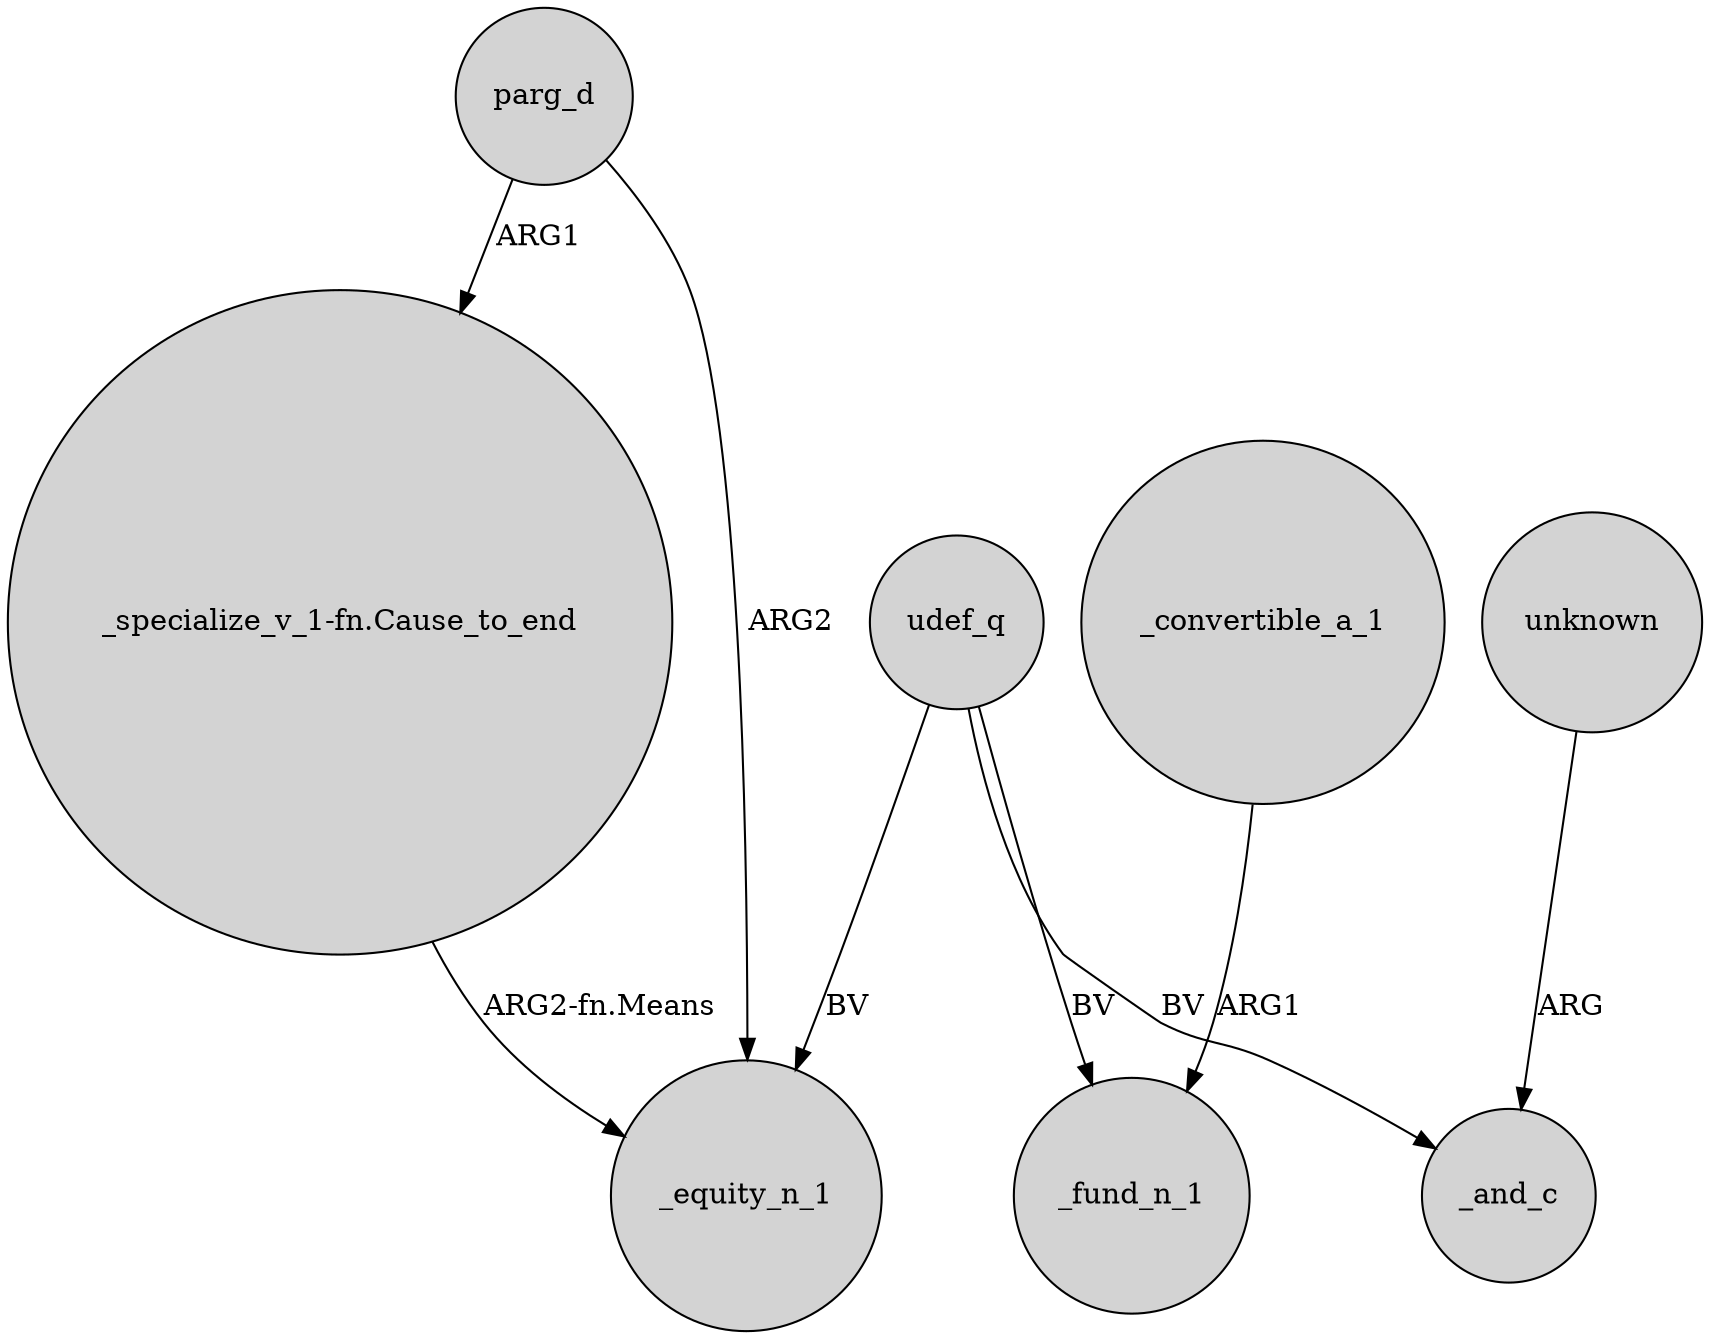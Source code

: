digraph {
	node [shape=circle style=filled]
	parg_d -> _equity_n_1 [label=ARG2]
	udef_q -> _fund_n_1 [label=BV]
	udef_q -> _and_c [label=BV]
	udef_q -> _equity_n_1 [label=BV]
	_convertible_a_1 -> _fund_n_1 [label=ARG1]
	unknown -> _and_c [label=ARG]
	parg_d -> "_specialize_v_1-fn.Cause_to_end" [label=ARG1]
	"_specialize_v_1-fn.Cause_to_end" -> _equity_n_1 [label="ARG2-fn.Means"]
}
